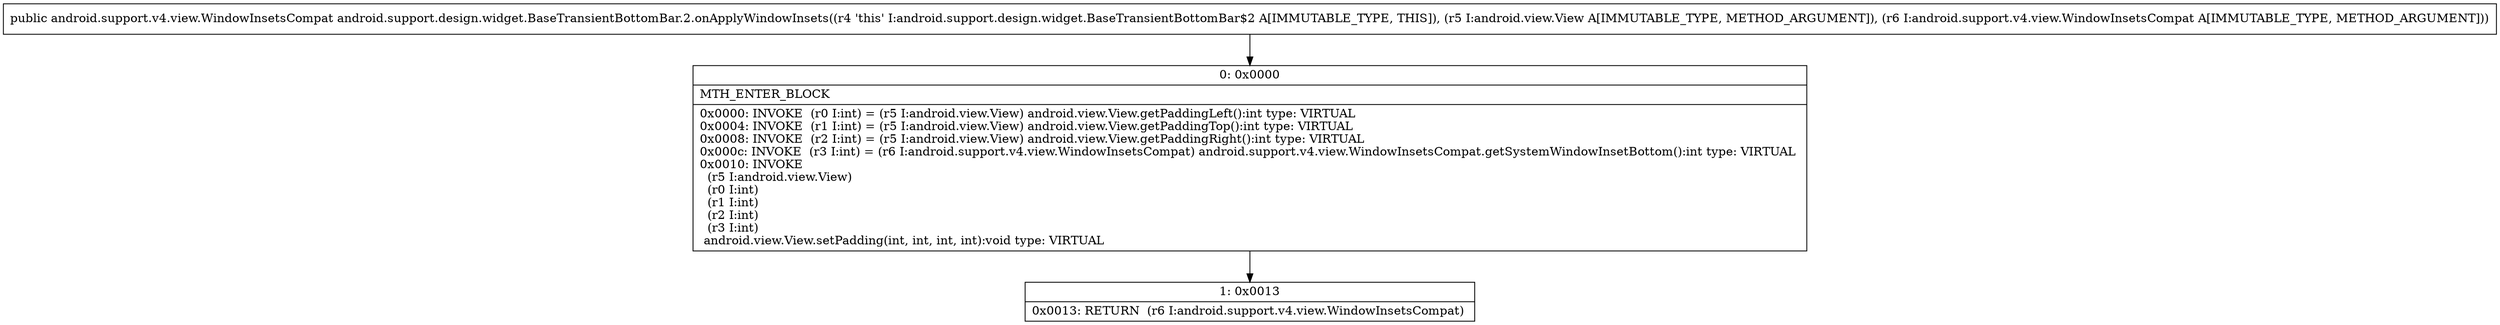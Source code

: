 digraph "CFG forandroid.support.design.widget.BaseTransientBottomBar.2.onApplyWindowInsets(Landroid\/view\/View;Landroid\/support\/v4\/view\/WindowInsetsCompat;)Landroid\/support\/v4\/view\/WindowInsetsCompat;" {
Node_0 [shape=record,label="{0\:\ 0x0000|MTH_ENTER_BLOCK\l|0x0000: INVOKE  (r0 I:int) = (r5 I:android.view.View) android.view.View.getPaddingLeft():int type: VIRTUAL \l0x0004: INVOKE  (r1 I:int) = (r5 I:android.view.View) android.view.View.getPaddingTop():int type: VIRTUAL \l0x0008: INVOKE  (r2 I:int) = (r5 I:android.view.View) android.view.View.getPaddingRight():int type: VIRTUAL \l0x000c: INVOKE  (r3 I:int) = (r6 I:android.support.v4.view.WindowInsetsCompat) android.support.v4.view.WindowInsetsCompat.getSystemWindowInsetBottom():int type: VIRTUAL \l0x0010: INVOKE  \l  (r5 I:android.view.View)\l  (r0 I:int)\l  (r1 I:int)\l  (r2 I:int)\l  (r3 I:int)\l android.view.View.setPadding(int, int, int, int):void type: VIRTUAL \l}"];
Node_1 [shape=record,label="{1\:\ 0x0013|0x0013: RETURN  (r6 I:android.support.v4.view.WindowInsetsCompat) \l}"];
MethodNode[shape=record,label="{public android.support.v4.view.WindowInsetsCompat android.support.design.widget.BaseTransientBottomBar.2.onApplyWindowInsets((r4 'this' I:android.support.design.widget.BaseTransientBottomBar$2 A[IMMUTABLE_TYPE, THIS]), (r5 I:android.view.View A[IMMUTABLE_TYPE, METHOD_ARGUMENT]), (r6 I:android.support.v4.view.WindowInsetsCompat A[IMMUTABLE_TYPE, METHOD_ARGUMENT])) }"];
MethodNode -> Node_0;
Node_0 -> Node_1;
}

